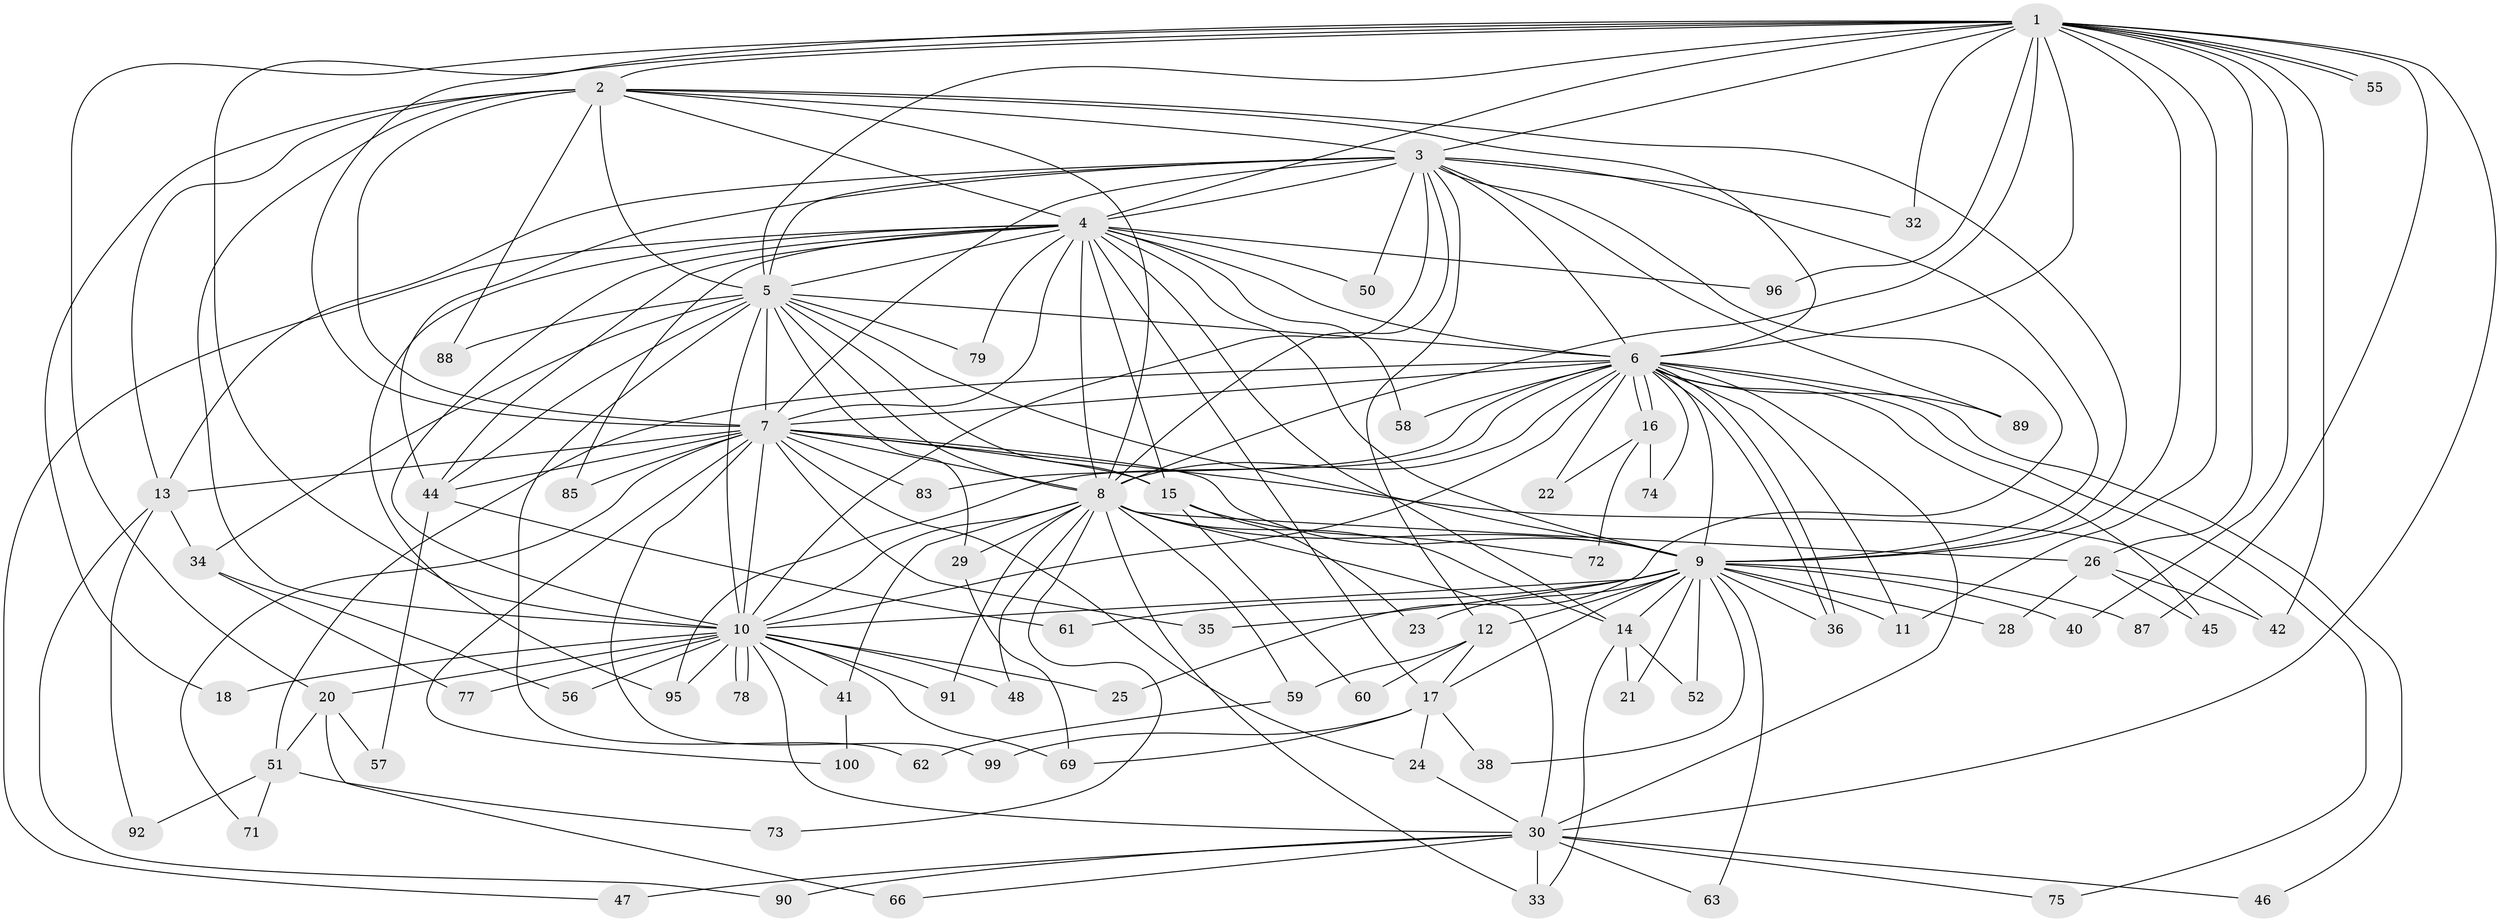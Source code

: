 // original degree distribution, {21: 0.02, 13: 0.01, 17: 0.02, 20: 0.01, 27: 0.01, 19: 0.01, 25: 0.01, 22: 0.01, 3: 0.15, 5: 0.07, 6: 0.02, 8: 0.01, 2: 0.6, 4: 0.03, 9: 0.01, 7: 0.01}
// Generated by graph-tools (version 1.1) at 2025/38/02/21/25 10:38:52]
// undirected, 76 vertices, 192 edges
graph export_dot {
graph [start="1"]
  node [color=gray90,style=filled];
  1 [super="+39"];
  2;
  3 [super="+80"];
  4 [super="+84"];
  5 [super="+31"];
  6 [super="+81"];
  7 [super="+67"];
  8 [super="+27"];
  9 [super="+93"];
  10 [super="+43"];
  11 [super="+64"];
  12 [super="+68"];
  13 [super="+65"];
  14 [super="+19"];
  15 [super="+70"];
  16;
  17 [super="+53"];
  18;
  20;
  21;
  22;
  23;
  24 [super="+49"];
  25;
  26 [super="+76"];
  28;
  29 [super="+54"];
  30 [super="+37"];
  32;
  33 [super="+86"];
  34;
  35;
  36 [super="+97"];
  38;
  40;
  41;
  42;
  44 [super="+94"];
  45;
  46;
  47;
  48;
  50;
  51;
  52;
  55;
  56;
  57;
  58;
  59;
  60;
  61;
  62;
  63;
  66;
  69 [super="+82"];
  71;
  72;
  73;
  74;
  75;
  77;
  78;
  79;
  83;
  85;
  87;
  88;
  89;
  90;
  91;
  92;
  95 [super="+98"];
  96;
  99;
  100;
  1 -- 2;
  1 -- 3;
  1 -- 4;
  1 -- 5;
  1 -- 6;
  1 -- 7;
  1 -- 8;
  1 -- 9;
  1 -- 10 [weight=2];
  1 -- 20;
  1 -- 26;
  1 -- 32;
  1 -- 40;
  1 -- 42;
  1 -- 55;
  1 -- 55;
  1 -- 87;
  1 -- 96;
  1 -- 30;
  1 -- 11;
  2 -- 3;
  2 -- 4;
  2 -- 5;
  2 -- 6;
  2 -- 7;
  2 -- 8 [weight=2];
  2 -- 9;
  2 -- 10;
  2 -- 18;
  2 -- 88;
  2 -- 13;
  3 -- 4;
  3 -- 5 [weight=2];
  3 -- 6;
  3 -- 7;
  3 -- 8;
  3 -- 9;
  3 -- 10;
  3 -- 12;
  3 -- 13;
  3 -- 25;
  3 -- 32;
  3 -- 44;
  3 -- 50;
  3 -- 89;
  4 -- 5;
  4 -- 6;
  4 -- 7;
  4 -- 8;
  4 -- 9;
  4 -- 10;
  4 -- 14;
  4 -- 15;
  4 -- 17;
  4 -- 47;
  4 -- 50;
  4 -- 58;
  4 -- 79;
  4 -- 85;
  4 -- 95;
  4 -- 96;
  4 -- 44;
  5 -- 6 [weight=2];
  5 -- 7;
  5 -- 8;
  5 -- 9;
  5 -- 10;
  5 -- 29;
  5 -- 34;
  5 -- 44;
  5 -- 62;
  5 -- 79;
  5 -- 88;
  5 -- 15;
  6 -- 7;
  6 -- 8;
  6 -- 9;
  6 -- 10;
  6 -- 11;
  6 -- 16;
  6 -- 16;
  6 -- 22;
  6 -- 36;
  6 -- 36;
  6 -- 45;
  6 -- 46;
  6 -- 51 [weight=2];
  6 -- 58;
  6 -- 74;
  6 -- 75;
  6 -- 83;
  6 -- 89;
  6 -- 95;
  6 -- 30;
  7 -- 8;
  7 -- 9;
  7 -- 10;
  7 -- 13;
  7 -- 15;
  7 -- 24;
  7 -- 35;
  7 -- 42;
  7 -- 71;
  7 -- 83;
  7 -- 99;
  7 -- 100;
  7 -- 44 [weight=2];
  7 -- 85;
  8 -- 9 [weight=2];
  8 -- 10;
  8 -- 26;
  8 -- 29 [weight=2];
  8 -- 30;
  8 -- 41;
  8 -- 48;
  8 -- 59;
  8 -- 73;
  8 -- 91;
  8 -- 14;
  8 -- 33;
  9 -- 10;
  9 -- 11;
  9 -- 12;
  9 -- 14;
  9 -- 17;
  9 -- 21;
  9 -- 23;
  9 -- 28;
  9 -- 35;
  9 -- 38;
  9 -- 40;
  9 -- 52;
  9 -- 61;
  9 -- 63;
  9 -- 87;
  9 -- 36;
  10 -- 18;
  10 -- 20;
  10 -- 25;
  10 -- 30;
  10 -- 41;
  10 -- 48;
  10 -- 56;
  10 -- 69;
  10 -- 77;
  10 -- 78;
  10 -- 78;
  10 -- 95;
  10 -- 91;
  12 -- 59;
  12 -- 60;
  12 -- 17;
  13 -- 34;
  13 -- 90;
  13 -- 92;
  14 -- 33;
  14 -- 52;
  14 -- 21;
  15 -- 23;
  15 -- 60;
  15 -- 72;
  16 -- 22;
  16 -- 72;
  16 -- 74;
  17 -- 24 [weight=2];
  17 -- 38;
  17 -- 69;
  17 -- 99;
  20 -- 51;
  20 -- 57;
  20 -- 66;
  24 -- 30;
  26 -- 28;
  26 -- 45;
  26 -- 42;
  29 -- 69;
  30 -- 33;
  30 -- 63;
  30 -- 66;
  30 -- 90;
  30 -- 46;
  30 -- 75;
  30 -- 47;
  34 -- 56;
  34 -- 77;
  41 -- 100;
  44 -- 57;
  44 -- 61;
  51 -- 71;
  51 -- 73;
  51 -- 92;
  59 -- 62;
}
